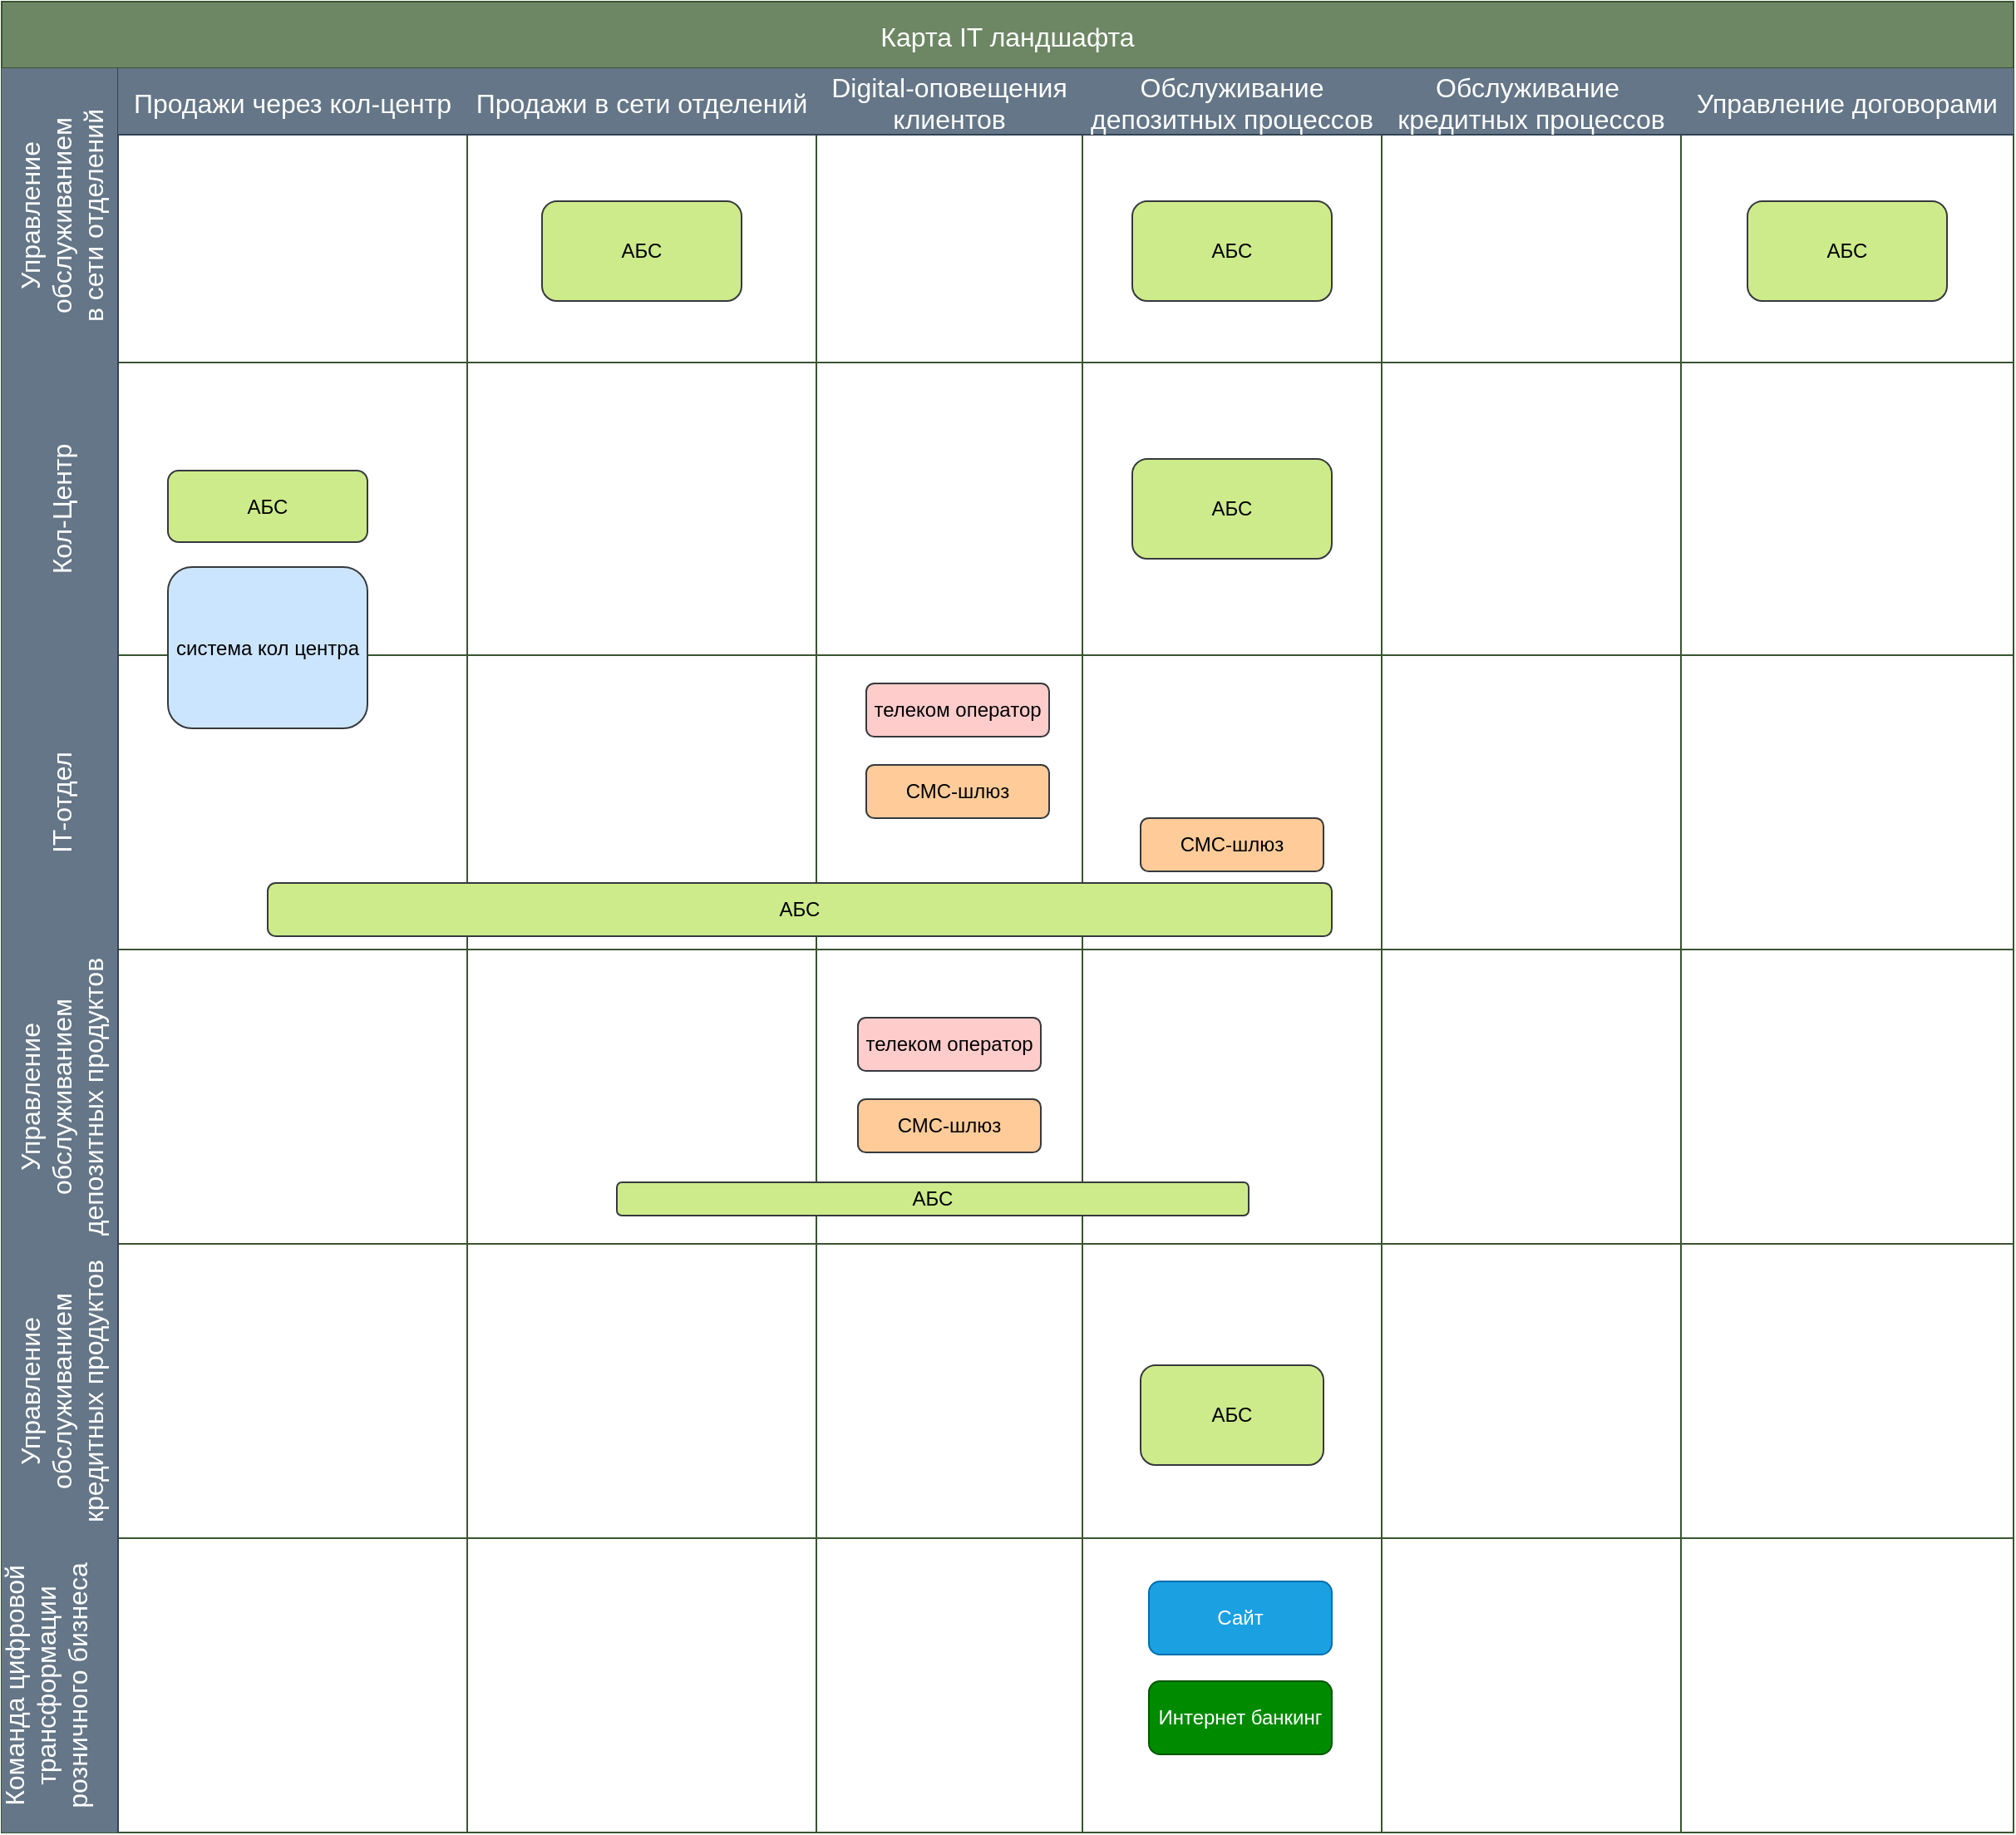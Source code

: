 <mxfile version="26.0.16">
  <diagram name="Страница — 1" id="hII7Ly5udF0Or0JNaGoL">
    <mxGraphModel dx="2074" dy="1142" grid="1" gridSize="10" guides="1" tooltips="1" connect="1" arrows="1" fold="1" page="1" pageScale="1" pageWidth="827" pageHeight="1169" math="0" shadow="0">
      <root>
        <mxCell id="0" />
        <mxCell id="1" parent="0" />
        <mxCell id="DbjakEhUT0rDd5aO4bZs-2" value="Карта IT ландшафта" style="shape=table;childLayout=tableLayout;startSize=40;collapsible=0;recursiveResize=0;expand=0;fontSize=16;fillColor=#6d8764;fontColor=#ffffff;strokeColor=#3A5431;" vertex="1" parent="1">
          <mxGeometry x="130" y="260" width="1210" height="1101" as="geometry" />
        </mxCell>
        <mxCell id="DbjakEhUT0rDd5aO4bZs-3" value="Управление&#xa;обслуживанием&#xa;в сети отделений" style="shape=tableRow;horizontal=0;swimlaneHead=0;swimlaneBody=0;top=0;left=0;strokeColor=#314354;bottom=0;right=0;dropTarget=0;fontStyle=0;fillColor=#647687;points=[[0,0.5],[1,0.5]];portConstraint=eastwest;startSize=70;collapsible=0;recursiveResize=0;expand=0;fontSize=16;fontColor=#ffffff;" vertex="1" parent="DbjakEhUT0rDd5aO4bZs-2">
          <mxGeometry y="40" width="1210" height="177" as="geometry" />
        </mxCell>
        <mxCell id="DbjakEhUT0rDd5aO4bZs-4" value="Продажи через кол-центр" style="swimlane;swimlaneHead=0;swimlaneBody=0;fontStyle=0;strokeColor=#314354;connectable=0;fillColor=#647687;startSize=40;collapsible=0;recursiveResize=0;expand=0;fontSize=16;fontColor=#ffffff;" vertex="1" parent="DbjakEhUT0rDd5aO4bZs-3">
          <mxGeometry x="70" width="210" height="177" as="geometry">
            <mxRectangle width="210" height="177" as="alternateBounds" />
          </mxGeometry>
        </mxCell>
        <mxCell id="DbjakEhUT0rDd5aO4bZs-5" value="Продажи в сети отделений" style="swimlane;swimlaneHead=0;swimlaneBody=0;fontStyle=0;strokeColor=#314354;connectable=0;fillColor=#647687;startSize=40;collapsible=0;recursiveResize=0;expand=0;fontSize=16;fontColor=#ffffff;" vertex="1" parent="DbjakEhUT0rDd5aO4bZs-3">
          <mxGeometry x="280" width="210" height="177" as="geometry">
            <mxRectangle width="210" height="177" as="alternateBounds" />
          </mxGeometry>
        </mxCell>
        <mxCell id="DbjakEhUT0rDd5aO4bZs-92" value="АБС" style="rounded=1;whiteSpace=wrap;html=1;fillColor=#cdeb8b;strokeColor=#36393d;" vertex="1" parent="DbjakEhUT0rDd5aO4bZs-5">
          <mxGeometry x="45" y="80" width="120" height="60" as="geometry" />
        </mxCell>
        <mxCell id="DbjakEhUT0rDd5aO4bZs-6" value="Digital-оповещения&#xa;клиентов" style="swimlane;swimlaneHead=0;swimlaneBody=0;fontStyle=0;strokeColor=#314354;connectable=0;fillColor=#647687;startSize=40;collapsible=0;recursiveResize=0;expand=0;fontSize=16;fontColor=#ffffff;" vertex="1" parent="DbjakEhUT0rDd5aO4bZs-3">
          <mxGeometry x="490" width="160" height="177" as="geometry">
            <mxRectangle width="160" height="177" as="alternateBounds" />
          </mxGeometry>
        </mxCell>
        <mxCell id="DbjakEhUT0rDd5aO4bZs-49" value="Обслуживание&#xa;депозитных процессов" style="swimlane;swimlaneHead=0;swimlaneBody=0;fontStyle=0;strokeColor=#314354;connectable=0;fillColor=#647687;startSize=40;collapsible=0;recursiveResize=0;expand=0;fontSize=16;fontColor=#ffffff;" vertex="1" parent="DbjakEhUT0rDd5aO4bZs-3">
          <mxGeometry x="650" width="180" height="177" as="geometry">
            <mxRectangle width="180" height="177" as="alternateBounds" />
          </mxGeometry>
        </mxCell>
        <mxCell id="DbjakEhUT0rDd5aO4bZs-91" value="&lt;span style=&quot;font-weight: normal;&quot;&gt;АБС&lt;/span&gt;" style="rounded=1;whiteSpace=wrap;html=1;fillColor=#cdeb8b;strokeColor=#36393d;fontStyle=1" vertex="1" parent="DbjakEhUT0rDd5aO4bZs-49">
          <mxGeometry x="30" y="80" width="120" height="60" as="geometry" />
        </mxCell>
        <mxCell id="DbjakEhUT0rDd5aO4bZs-55" value="Обслуживание &#xa;кредитных процессов" style="swimlane;swimlaneHead=0;swimlaneBody=0;fontStyle=0;strokeColor=#314354;connectable=0;fillColor=#647687;startSize=40;collapsible=0;recursiveResize=0;expand=0;fontSize=16;fontColor=#ffffff;" vertex="1" parent="DbjakEhUT0rDd5aO4bZs-3">
          <mxGeometry x="830" width="180" height="177" as="geometry">
            <mxRectangle width="180" height="177" as="alternateBounds" />
          </mxGeometry>
        </mxCell>
        <mxCell id="DbjakEhUT0rDd5aO4bZs-61" value="Управление договорами" style="swimlane;swimlaneHead=0;swimlaneBody=0;fontStyle=0;strokeColor=#314354;connectable=0;fillColor=#647687;startSize=40;collapsible=0;recursiveResize=0;expand=0;fontSize=16;fontColor=#ffffff;" vertex="1" parent="DbjakEhUT0rDd5aO4bZs-3">
          <mxGeometry x="1010" width="200" height="177" as="geometry">
            <mxRectangle width="200" height="177" as="alternateBounds" />
          </mxGeometry>
        </mxCell>
        <mxCell id="DbjakEhUT0rDd5aO4bZs-90" value="АБС" style="rounded=1;whiteSpace=wrap;html=1;fillColor=#cdeb8b;strokeColor=#36393d;" vertex="1" parent="DbjakEhUT0rDd5aO4bZs-61">
          <mxGeometry x="40" y="80" width="120" height="60" as="geometry" />
        </mxCell>
        <mxCell id="DbjakEhUT0rDd5aO4bZs-7" value="Кол-Центр" style="shape=tableRow;horizontal=0;swimlaneHead=0;swimlaneBody=0;top=0;left=0;strokeColor=#314354;bottom=0;right=0;dropTarget=0;fontStyle=0;fillColor=#647687;points=[[0,0.5],[1,0.5]];portConstraint=eastwest;startSize=70;collapsible=0;recursiveResize=0;expand=0;fontSize=16;fontColor=#ffffff;" vertex="1" parent="DbjakEhUT0rDd5aO4bZs-2">
          <mxGeometry y="217" width="1210" height="176" as="geometry" />
        </mxCell>
        <mxCell id="DbjakEhUT0rDd5aO4bZs-8" value="" style="swimlane;swimlaneHead=0;swimlaneBody=0;fontStyle=0;connectable=0;strokeColor=#36393d;fillColor=#ffff88;startSize=0;collapsible=0;recursiveResize=0;expand=0;fontSize=16;" vertex="1" parent="DbjakEhUT0rDd5aO4bZs-7">
          <mxGeometry x="70" width="210" height="176" as="geometry">
            <mxRectangle width="210" height="176" as="alternateBounds" />
          </mxGeometry>
        </mxCell>
        <mxCell id="DbjakEhUT0rDd5aO4bZs-67" value="АБС" style="rounded=1;whiteSpace=wrap;html=1;fillColor=#cdeb8b;strokeColor=#36393d;" vertex="1" parent="DbjakEhUT0rDd5aO4bZs-8">
          <mxGeometry x="30" y="65" width="120" height="43" as="geometry" />
        </mxCell>
        <mxCell id="DbjakEhUT0rDd5aO4bZs-85" value="система кол центра" style="rounded=1;whiteSpace=wrap;html=1;fillColor=#cce5ff;strokeColor=#36393d;" vertex="1" parent="DbjakEhUT0rDd5aO4bZs-8">
          <mxGeometry x="30" y="123" width="120" height="97" as="geometry" />
        </mxCell>
        <mxCell id="DbjakEhUT0rDd5aO4bZs-9" value="" style="swimlane;swimlaneHead=0;swimlaneBody=0;fontStyle=0;connectable=0;strokeColor=inherit;fillColor=none;startSize=0;collapsible=0;recursiveResize=0;expand=0;fontSize=16;" vertex="1" parent="DbjakEhUT0rDd5aO4bZs-7">
          <mxGeometry x="280" width="210" height="176" as="geometry">
            <mxRectangle width="210" height="176" as="alternateBounds" />
          </mxGeometry>
        </mxCell>
        <mxCell id="DbjakEhUT0rDd5aO4bZs-10" value="" style="swimlane;swimlaneHead=0;swimlaneBody=0;fontStyle=0;connectable=0;strokeColor=inherit;fillColor=none;startSize=0;collapsible=0;recursiveResize=0;expand=0;fontSize=16;" vertex="1" parent="DbjakEhUT0rDd5aO4bZs-7">
          <mxGeometry x="490" width="160" height="176" as="geometry">
            <mxRectangle width="160" height="176" as="alternateBounds" />
          </mxGeometry>
        </mxCell>
        <mxCell id="DbjakEhUT0rDd5aO4bZs-50" style="swimlane;swimlaneHead=0;swimlaneBody=0;fontStyle=0;connectable=0;strokeColor=inherit;fillColor=none;startSize=0;collapsible=0;recursiveResize=0;expand=0;fontSize=16;" vertex="1" parent="DbjakEhUT0rDd5aO4bZs-7">
          <mxGeometry x="650" width="180" height="176" as="geometry">
            <mxRectangle width="180" height="176" as="alternateBounds" />
          </mxGeometry>
        </mxCell>
        <mxCell id="DbjakEhUT0rDd5aO4bZs-69" value="АБС" style="rounded=1;whiteSpace=wrap;html=1;fillColor=#cdeb8b;strokeColor=#36393d;" vertex="1" parent="DbjakEhUT0rDd5aO4bZs-50">
          <mxGeometry x="30" y="58" width="120" height="60" as="geometry" />
        </mxCell>
        <mxCell id="DbjakEhUT0rDd5aO4bZs-56" style="swimlane;swimlaneHead=0;swimlaneBody=0;fontStyle=0;connectable=0;strokeColor=inherit;fillColor=none;startSize=0;collapsible=0;recursiveResize=0;expand=0;fontSize=16;" vertex="1" parent="DbjakEhUT0rDd5aO4bZs-7">
          <mxGeometry x="830" width="180" height="176" as="geometry">
            <mxRectangle width="180" height="176" as="alternateBounds" />
          </mxGeometry>
        </mxCell>
        <mxCell id="DbjakEhUT0rDd5aO4bZs-68" value="" style="swimlane;swimlaneHead=0;swimlaneBody=0;fontStyle=0;connectable=0;strokeColor=#432D57;fillColor=#76608a;startSize=0;collapsible=0;recursiveResize=0;expand=0;fontSize=16;fontColor=#ffffff;" vertex="1" parent="DbjakEhUT0rDd5aO4bZs-56">
          <mxGeometry x="-10" width="210" height="176" as="geometry">
            <mxRectangle width="210" height="176" as="alternateBounds" />
          </mxGeometry>
        </mxCell>
        <mxCell id="DbjakEhUT0rDd5aO4bZs-62" style="swimlane;swimlaneHead=0;swimlaneBody=0;fontStyle=0;connectable=0;strokeColor=inherit;fillColor=none;startSize=0;collapsible=0;recursiveResize=0;expand=0;fontSize=16;" vertex="1" parent="DbjakEhUT0rDd5aO4bZs-7">
          <mxGeometry x="1010" width="200" height="176" as="geometry">
            <mxRectangle width="200" height="176" as="alternateBounds" />
          </mxGeometry>
        </mxCell>
        <mxCell id="DbjakEhUT0rDd5aO4bZs-11" value="IT-отдел" style="shape=tableRow;horizontal=0;swimlaneHead=0;swimlaneBody=0;top=0;left=0;strokeColor=#314354;bottom=0;right=0;dropTarget=0;fontStyle=0;fillColor=#647687;points=[[0,0.5],[1,0.5]];portConstraint=eastwest;startSize=70;collapsible=0;recursiveResize=0;expand=0;fontSize=16;fontColor=#ffffff;" vertex="1" parent="DbjakEhUT0rDd5aO4bZs-2">
          <mxGeometry y="393" width="1210" height="177" as="geometry" />
        </mxCell>
        <mxCell id="DbjakEhUT0rDd5aO4bZs-12" value="" style="swimlane;swimlaneHead=0;swimlaneBody=0;fontStyle=0;connectable=0;strokeColor=inherit;fillColor=none;startSize=0;collapsible=0;recursiveResize=0;expand=0;fontSize=16;" vertex="1" parent="DbjakEhUT0rDd5aO4bZs-11">
          <mxGeometry x="70" width="210" height="177" as="geometry">
            <mxRectangle width="210" height="177" as="alternateBounds" />
          </mxGeometry>
        </mxCell>
        <mxCell id="DbjakEhUT0rDd5aO4bZs-13" value="" style="swimlane;swimlaneHead=0;swimlaneBody=0;fontStyle=0;connectable=0;strokeColor=inherit;fillColor=none;startSize=0;collapsible=0;recursiveResize=0;expand=0;fontSize=16;" vertex="1" parent="DbjakEhUT0rDd5aO4bZs-11">
          <mxGeometry x="280" width="210" height="177" as="geometry">
            <mxRectangle width="210" height="177" as="alternateBounds" />
          </mxGeometry>
        </mxCell>
        <mxCell id="DbjakEhUT0rDd5aO4bZs-14" value="" style="swimlane;swimlaneHead=0;swimlaneBody=0;fontStyle=0;connectable=0;strokeColor=inherit;fillColor=none;startSize=0;collapsible=0;recursiveResize=0;expand=0;fontSize=16;" vertex="1" parent="DbjakEhUT0rDd5aO4bZs-11">
          <mxGeometry x="490" width="160" height="177" as="geometry">
            <mxRectangle width="160" height="177" as="alternateBounds" />
          </mxGeometry>
        </mxCell>
        <mxCell id="DbjakEhUT0rDd5aO4bZs-80" value="телеком оператор" style="rounded=1;whiteSpace=wrap;html=1;fillColor=#ffcccc;strokeColor=#36393d;" vertex="1" parent="DbjakEhUT0rDd5aO4bZs-14">
          <mxGeometry x="30" y="17" width="110" height="32" as="geometry" />
        </mxCell>
        <mxCell id="DbjakEhUT0rDd5aO4bZs-81" value="СМС-шлюз" style="rounded=1;whiteSpace=wrap;html=1;fillColor=#ffcc99;strokeColor=#36393d;" vertex="1" parent="DbjakEhUT0rDd5aO4bZs-14">
          <mxGeometry x="30" y="66" width="110" height="32" as="geometry" />
        </mxCell>
        <mxCell id="DbjakEhUT0rDd5aO4bZs-51" style="swimlane;swimlaneHead=0;swimlaneBody=0;fontStyle=0;connectable=0;strokeColor=inherit;fillColor=none;startSize=0;collapsible=0;recursiveResize=0;expand=0;fontSize=16;" vertex="1" parent="DbjakEhUT0rDd5aO4bZs-11">
          <mxGeometry x="650" width="180" height="177" as="geometry">
            <mxRectangle width="180" height="177" as="alternateBounds" />
          </mxGeometry>
        </mxCell>
        <mxCell id="DbjakEhUT0rDd5aO4bZs-86" value="СМС-шлюз" style="rounded=1;whiteSpace=wrap;html=1;fillColor=#ffcc99;strokeColor=#36393d;" vertex="1" parent="DbjakEhUT0rDd5aO4bZs-51">
          <mxGeometry x="35" y="98" width="110" height="32" as="geometry" />
        </mxCell>
        <mxCell id="DbjakEhUT0rDd5aO4bZs-57" style="swimlane;swimlaneHead=0;swimlaneBody=0;fontStyle=0;connectable=0;strokeColor=inherit;fillColor=none;startSize=0;collapsible=0;recursiveResize=0;expand=0;fontSize=16;" vertex="1" parent="DbjakEhUT0rDd5aO4bZs-11">
          <mxGeometry x="830" width="180" height="177" as="geometry">
            <mxRectangle width="180" height="177" as="alternateBounds" />
          </mxGeometry>
        </mxCell>
        <mxCell id="DbjakEhUT0rDd5aO4bZs-63" style="swimlane;swimlaneHead=0;swimlaneBody=0;fontStyle=0;connectable=0;strokeColor=inherit;fillColor=none;startSize=0;collapsible=0;recursiveResize=0;expand=0;fontSize=16;" vertex="1" parent="DbjakEhUT0rDd5aO4bZs-11">
          <mxGeometry x="1010" width="200" height="177" as="geometry">
            <mxRectangle width="200" height="177" as="alternateBounds" />
          </mxGeometry>
        </mxCell>
        <mxCell id="DbjakEhUT0rDd5aO4bZs-37" value="Управление&#xa;обслуживанием&#xa;депозитных продуктов" style="shape=tableRow;horizontal=0;swimlaneHead=0;swimlaneBody=0;top=0;left=0;strokeColor=#314354;bottom=0;right=0;dropTarget=0;fontStyle=0;fillColor=#647687;points=[[0,0.5],[1,0.5]];portConstraint=eastwest;startSize=70;collapsible=0;recursiveResize=0;expand=0;fontSize=16;fontColor=#ffffff;" vertex="1" parent="DbjakEhUT0rDd5aO4bZs-2">
          <mxGeometry y="570" width="1210" height="177" as="geometry" />
        </mxCell>
        <mxCell id="DbjakEhUT0rDd5aO4bZs-38" style="swimlane;swimlaneHead=0;swimlaneBody=0;fontStyle=0;connectable=0;strokeColor=inherit;fillColor=none;startSize=0;collapsible=0;recursiveResize=0;expand=0;fontSize=16;" vertex="1" parent="DbjakEhUT0rDd5aO4bZs-37">
          <mxGeometry x="70" width="210" height="177" as="geometry">
            <mxRectangle width="210" height="177" as="alternateBounds" />
          </mxGeometry>
        </mxCell>
        <mxCell id="DbjakEhUT0rDd5aO4bZs-39" style="swimlane;swimlaneHead=0;swimlaneBody=0;fontStyle=0;connectable=0;strokeColor=inherit;fillColor=none;startSize=0;collapsible=0;recursiveResize=0;expand=0;fontSize=16;" vertex="1" parent="DbjakEhUT0rDd5aO4bZs-37">
          <mxGeometry x="280" width="210" height="177" as="geometry">
            <mxRectangle width="210" height="177" as="alternateBounds" />
          </mxGeometry>
        </mxCell>
        <mxCell id="DbjakEhUT0rDd5aO4bZs-40" style="swimlane;swimlaneHead=0;swimlaneBody=0;fontStyle=0;connectable=0;strokeColor=inherit;fillColor=none;startSize=0;collapsible=0;recursiveResize=0;expand=0;fontSize=16;" vertex="1" parent="DbjakEhUT0rDd5aO4bZs-37">
          <mxGeometry x="490" width="160" height="177" as="geometry">
            <mxRectangle width="160" height="177" as="alternateBounds" />
          </mxGeometry>
        </mxCell>
        <mxCell id="DbjakEhUT0rDd5aO4bZs-73" style="swimlane;swimlaneHead=0;swimlaneBody=0;fontStyle=0;connectable=0;strokeColor=inherit;fillColor=none;startSize=0;collapsible=0;recursiveResize=0;expand=0;fontSize=16;" vertex="1" parent="DbjakEhUT0rDd5aO4bZs-40">
          <mxGeometry x="-20" width="180" height="177" as="geometry">
            <mxRectangle width="180" height="177" as="alternateBounds" />
          </mxGeometry>
        </mxCell>
        <mxCell id="DbjakEhUT0rDd5aO4bZs-74" style="swimlane;swimlaneHead=0;swimlaneBody=0;fontStyle=0;connectable=0;strokeColor=inherit;fillColor=none;startSize=0;collapsible=0;recursiveResize=0;expand=0;fontSize=16;" vertex="1" parent="DbjakEhUT0rDd5aO4bZs-73">
          <mxGeometry y="1" width="180" height="176" as="geometry">
            <mxRectangle width="180" height="176" as="alternateBounds" />
          </mxGeometry>
        </mxCell>
        <mxCell id="DbjakEhUT0rDd5aO4bZs-52" style="swimlane;swimlaneHead=0;swimlaneBody=0;fontStyle=0;connectable=0;strokeColor=inherit;fillColor=none;startSize=0;collapsible=0;recursiveResize=0;expand=0;fontSize=16;" vertex="1" parent="DbjakEhUT0rDd5aO4bZs-37">
          <mxGeometry x="650" width="180" height="177" as="geometry">
            <mxRectangle width="180" height="177" as="alternateBounds" />
          </mxGeometry>
        </mxCell>
        <mxCell id="DbjakEhUT0rDd5aO4bZs-72" value="АБС" style="rounded=1;whiteSpace=wrap;html=1;fillColor=#cdeb8b;strokeColor=#36393d;" vertex="1" parent="DbjakEhUT0rDd5aO4bZs-52">
          <mxGeometry x="-280" y="140" width="380" height="20" as="geometry" />
        </mxCell>
        <mxCell id="DbjakEhUT0rDd5aO4bZs-58" value="" style="swimlane;swimlaneHead=0;swimlaneBody=0;fontStyle=0;connectable=0;strokeColor=inherit;fillColor=none;startSize=0;collapsible=0;recursiveResize=0;expand=0;fontSize=16;" vertex="1" parent="DbjakEhUT0rDd5aO4bZs-37">
          <mxGeometry x="830" width="180" height="177" as="geometry">
            <mxRectangle width="180" height="177" as="alternateBounds" />
          </mxGeometry>
        </mxCell>
        <mxCell id="DbjakEhUT0rDd5aO4bZs-64" style="swimlane;swimlaneHead=0;swimlaneBody=0;fontStyle=0;connectable=0;strokeColor=inherit;fillColor=none;startSize=0;collapsible=0;recursiveResize=0;expand=0;fontSize=16;" vertex="1" parent="DbjakEhUT0rDd5aO4bZs-37">
          <mxGeometry x="1010" width="200" height="177" as="geometry">
            <mxRectangle width="200" height="177" as="alternateBounds" />
          </mxGeometry>
        </mxCell>
        <mxCell id="DbjakEhUT0rDd5aO4bZs-45" value="Управление&#xa;обслуживанием&#xa;кредитных продуктов" style="shape=tableRow;horizontal=0;swimlaneHead=0;swimlaneBody=0;top=0;left=0;strokeColor=#314354;bottom=0;right=0;dropTarget=0;fontStyle=0;fillColor=#647687;points=[[0,0.5],[1,0.5]];portConstraint=eastwest;startSize=70;collapsible=0;recursiveResize=0;expand=0;fontSize=16;fontColor=#ffffff;" vertex="1" parent="DbjakEhUT0rDd5aO4bZs-2">
          <mxGeometry y="747" width="1210" height="177" as="geometry" />
        </mxCell>
        <mxCell id="DbjakEhUT0rDd5aO4bZs-46" style="swimlane;swimlaneHead=0;swimlaneBody=0;fontStyle=0;connectable=0;strokeColor=inherit;fillColor=none;startSize=0;collapsible=0;recursiveResize=0;expand=0;fontSize=16;" vertex="1" parent="DbjakEhUT0rDd5aO4bZs-45">
          <mxGeometry x="70" width="210" height="177" as="geometry">
            <mxRectangle width="210" height="177" as="alternateBounds" />
          </mxGeometry>
        </mxCell>
        <mxCell id="DbjakEhUT0rDd5aO4bZs-47" style="swimlane;swimlaneHead=0;swimlaneBody=0;fontStyle=0;connectable=0;strokeColor=inherit;fillColor=none;startSize=0;collapsible=0;recursiveResize=0;expand=0;fontSize=16;" vertex="1" parent="DbjakEhUT0rDd5aO4bZs-45">
          <mxGeometry x="280" width="210" height="177" as="geometry">
            <mxRectangle width="210" height="177" as="alternateBounds" />
          </mxGeometry>
        </mxCell>
        <mxCell id="DbjakEhUT0rDd5aO4bZs-48" style="swimlane;swimlaneHead=0;swimlaneBody=0;fontStyle=0;connectable=0;strokeColor=inherit;fillColor=none;startSize=0;collapsible=0;recursiveResize=0;expand=0;fontSize=16;" vertex="1" parent="DbjakEhUT0rDd5aO4bZs-45">
          <mxGeometry x="490" width="160" height="177" as="geometry">
            <mxRectangle width="160" height="177" as="alternateBounds" />
          </mxGeometry>
        </mxCell>
        <mxCell id="DbjakEhUT0rDd5aO4bZs-53" style="swimlane;swimlaneHead=0;swimlaneBody=0;fontStyle=0;connectable=0;strokeColor=inherit;fillColor=none;startSize=0;collapsible=0;recursiveResize=0;expand=0;fontSize=16;" vertex="1" parent="DbjakEhUT0rDd5aO4bZs-45">
          <mxGeometry x="650" width="180" height="177" as="geometry">
            <mxRectangle width="180" height="177" as="alternateBounds" />
          </mxGeometry>
        </mxCell>
        <mxCell id="DbjakEhUT0rDd5aO4bZs-70" style="swimlane;swimlaneHead=0;swimlaneBody=0;fontStyle=0;connectable=0;strokeColor=inherit;fillColor=none;startSize=0;collapsible=0;recursiveResize=0;expand=0;fontSize=16;" vertex="1" parent="DbjakEhUT0rDd5aO4bZs-53">
          <mxGeometry y="1" width="180" height="176" as="geometry">
            <mxRectangle width="180" height="176" as="alternateBounds" />
          </mxGeometry>
        </mxCell>
        <mxCell id="DbjakEhUT0rDd5aO4bZs-71" value="АБС" style="rounded=1;whiteSpace=wrap;html=1;fillColor=#cdeb8b;strokeColor=#36393d;" vertex="1" parent="DbjakEhUT0rDd5aO4bZs-70">
          <mxGeometry x="35" y="72" width="110" height="60" as="geometry" />
        </mxCell>
        <mxCell id="DbjakEhUT0rDd5aO4bZs-59" style="swimlane;swimlaneHead=0;swimlaneBody=0;fontStyle=0;connectable=0;strokeColor=inherit;fillColor=none;startSize=0;collapsible=0;recursiveResize=0;expand=0;fontSize=16;" vertex="1" parent="DbjakEhUT0rDd5aO4bZs-45">
          <mxGeometry x="830" width="180" height="177" as="geometry">
            <mxRectangle width="180" height="177" as="alternateBounds" />
          </mxGeometry>
        </mxCell>
        <mxCell id="DbjakEhUT0rDd5aO4bZs-65" style="swimlane;swimlaneHead=0;swimlaneBody=0;fontStyle=0;connectable=0;strokeColor=inherit;fillColor=none;startSize=0;collapsible=0;recursiveResize=0;expand=0;fontSize=16;" vertex="1" parent="DbjakEhUT0rDd5aO4bZs-45">
          <mxGeometry x="1010" width="200" height="177" as="geometry">
            <mxRectangle width="200" height="177" as="alternateBounds" />
          </mxGeometry>
        </mxCell>
        <mxCell id="DbjakEhUT0rDd5aO4bZs-41" value="Команда цифровой&#xa; трансформации &#xa;розничного бизнеса&#xa;" style="shape=tableRow;horizontal=0;swimlaneHead=0;swimlaneBody=0;top=0;left=0;strokeColor=#314354;bottom=0;right=0;dropTarget=0;fontStyle=0;fillColor=#647687;points=[[0,0.5],[1,0.5]];portConstraint=eastwest;startSize=70;collapsible=0;recursiveResize=0;expand=0;fontSize=16;fontColor=#ffffff;" vertex="1" parent="DbjakEhUT0rDd5aO4bZs-2">
          <mxGeometry y="924" width="1210" height="177" as="geometry" />
        </mxCell>
        <mxCell id="DbjakEhUT0rDd5aO4bZs-42" style="swimlane;swimlaneHead=0;swimlaneBody=0;fontStyle=0;connectable=0;strokeColor=inherit;fillColor=none;startSize=0;collapsible=0;recursiveResize=0;expand=0;fontSize=16;" vertex="1" parent="DbjakEhUT0rDd5aO4bZs-41">
          <mxGeometry x="70" width="210" height="177" as="geometry">
            <mxRectangle width="210" height="177" as="alternateBounds" />
          </mxGeometry>
        </mxCell>
        <mxCell id="DbjakEhUT0rDd5aO4bZs-43" style="swimlane;swimlaneHead=0;swimlaneBody=0;fontStyle=0;connectable=0;strokeColor=inherit;fillColor=none;startSize=0;collapsible=0;recursiveResize=0;expand=0;fontSize=16;" vertex="1" parent="DbjakEhUT0rDd5aO4bZs-41">
          <mxGeometry x="280" width="210" height="177" as="geometry">
            <mxRectangle width="210" height="177" as="alternateBounds" />
          </mxGeometry>
        </mxCell>
        <mxCell id="DbjakEhUT0rDd5aO4bZs-44" style="swimlane;swimlaneHead=0;swimlaneBody=0;fontStyle=0;connectable=0;strokeColor=inherit;fillColor=none;startSize=0;collapsible=0;recursiveResize=0;expand=0;fontSize=16;" vertex="1" parent="DbjakEhUT0rDd5aO4bZs-41">
          <mxGeometry x="490" width="160" height="177" as="geometry">
            <mxRectangle width="160" height="177" as="alternateBounds" />
          </mxGeometry>
        </mxCell>
        <mxCell id="DbjakEhUT0rDd5aO4bZs-54" style="swimlane;swimlaneHead=0;swimlaneBody=0;fontStyle=0;connectable=0;strokeColor=inherit;fillColor=none;startSize=0;collapsible=0;recursiveResize=0;expand=0;fontSize=16;" vertex="1" parent="DbjakEhUT0rDd5aO4bZs-41">
          <mxGeometry x="650" width="180" height="177" as="geometry">
            <mxRectangle width="180" height="177" as="alternateBounds" />
          </mxGeometry>
        </mxCell>
        <mxCell id="DbjakEhUT0rDd5aO4bZs-87" value="Сайт" style="rounded=1;whiteSpace=wrap;html=1;fillColor=#1ba1e2;strokeColor=#006EAF;fontColor=#ffffff;" vertex="1" parent="DbjakEhUT0rDd5aO4bZs-54">
          <mxGeometry x="40" y="26" width="110" height="44" as="geometry" />
        </mxCell>
        <mxCell id="DbjakEhUT0rDd5aO4bZs-88" value="Интернет банкинг" style="rounded=1;whiteSpace=wrap;html=1;fillColor=#008a00;strokeColor=#005700;fontColor=#ffffff;" vertex="1" parent="DbjakEhUT0rDd5aO4bZs-54">
          <mxGeometry x="40" y="86" width="110" height="44" as="geometry" />
        </mxCell>
        <mxCell id="DbjakEhUT0rDd5aO4bZs-60" style="swimlane;swimlaneHead=0;swimlaneBody=0;fontStyle=0;connectable=0;strokeColor=inherit;fillColor=none;startSize=0;collapsible=0;recursiveResize=0;expand=0;fontSize=16;" vertex="1" parent="DbjakEhUT0rDd5aO4bZs-41">
          <mxGeometry x="830" width="180" height="177" as="geometry">
            <mxRectangle width="180" height="177" as="alternateBounds" />
          </mxGeometry>
        </mxCell>
        <mxCell id="DbjakEhUT0rDd5aO4bZs-66" style="swimlane;swimlaneHead=0;swimlaneBody=0;fontStyle=0;connectable=0;strokeColor=inherit;fillColor=none;startSize=0;collapsible=0;recursiveResize=0;expand=0;fontSize=16;" vertex="1" parent="DbjakEhUT0rDd5aO4bZs-41">
          <mxGeometry x="1010" width="200" height="177" as="geometry">
            <mxRectangle width="200" height="177" as="alternateBounds" />
          </mxGeometry>
        </mxCell>
        <mxCell id="DbjakEhUT0rDd5aO4bZs-76" style="swimlane;swimlaneHead=0;swimlaneBody=0;fontStyle=0;connectable=0;strokeColor=inherit;fillColor=none;startSize=0;collapsible=0;recursiveResize=0;expand=0;fontSize=16;" vertex="1" parent="1">
          <mxGeometry x="620" y="770" width="160" height="177" as="geometry">
            <mxRectangle width="160" height="177" as="alternateBounds" />
          </mxGeometry>
        </mxCell>
        <mxCell id="DbjakEhUT0rDd5aO4bZs-77" style="swimlane;swimlaneHead=0;swimlaneBody=0;fontStyle=0;connectable=0;strokeColor=inherit;fillColor=none;startSize=0;collapsible=0;recursiveResize=0;expand=0;fontSize=16;" vertex="1" parent="DbjakEhUT0rDd5aO4bZs-76">
          <mxGeometry x="-20" width="180" height="177" as="geometry">
            <mxRectangle width="180" height="177" as="alternateBounds" />
          </mxGeometry>
        </mxCell>
        <mxCell id="DbjakEhUT0rDd5aO4bZs-78" style="swimlane;swimlaneHead=0;swimlaneBody=0;fontStyle=0;connectable=0;strokeColor=inherit;fillColor=none;startSize=0;collapsible=0;recursiveResize=0;expand=0;fontSize=16;" vertex="1" parent="DbjakEhUT0rDd5aO4bZs-77">
          <mxGeometry y="1" width="180" height="176" as="geometry">
            <mxRectangle width="180" height="176" as="alternateBounds" />
          </mxGeometry>
        </mxCell>
        <mxCell id="DbjakEhUT0rDd5aO4bZs-79" value="телеком оператор" style="rounded=1;whiteSpace=wrap;html=1;fillColor=#ffcccc;strokeColor=#36393d;" vertex="1" parent="DbjakEhUT0rDd5aO4bZs-78">
          <mxGeometry x="45" y="100" width="110" height="32" as="geometry" />
        </mxCell>
        <mxCell id="DbjakEhUT0rDd5aO4bZs-75" value="СМС-шлюз" style="rounded=1;whiteSpace=wrap;html=1;fillColor=#ffcc99;strokeColor=#36393d;" vertex="1" parent="DbjakEhUT0rDd5aO4bZs-78">
          <mxGeometry x="45" y="149" width="110" height="32" as="geometry" />
        </mxCell>
        <mxCell id="DbjakEhUT0rDd5aO4bZs-82" style="swimlane;swimlaneHead=0;swimlaneBody=0;fontStyle=0;connectable=0;strokeColor=inherit;fillColor=none;startSize=0;collapsible=0;recursiveResize=0;expand=0;fontSize=16;" vertex="1" parent="DbjakEhUT0rDd5aO4bZs-78">
          <mxGeometry x="10" y="-81" width="180" height="177" as="geometry">
            <mxRectangle width="180" height="177" as="alternateBounds" />
          </mxGeometry>
        </mxCell>
        <mxCell id="DbjakEhUT0rDd5aO4bZs-83" style="swimlane;swimlaneHead=0;swimlaneBody=0;fontStyle=0;connectable=0;strokeColor=inherit;fillColor=none;startSize=0;collapsible=0;recursiveResize=0;expand=0;fontSize=16;" vertex="1" parent="DbjakEhUT0rDd5aO4bZs-82">
          <mxGeometry y="1" width="180" height="176" as="geometry">
            <mxRectangle width="180" height="176" as="alternateBounds" />
          </mxGeometry>
        </mxCell>
        <mxCell id="DbjakEhUT0rDd5aO4bZs-84" value="АБС" style="rounded=1;whiteSpace=wrap;html=1;fillColor=#cdeb8b;strokeColor=#36393d;" vertex="1" parent="DbjakEhUT0rDd5aO4bZs-83">
          <mxGeometry x="-320" y="99" width="640" height="32" as="geometry" />
        </mxCell>
      </root>
    </mxGraphModel>
  </diagram>
</mxfile>
